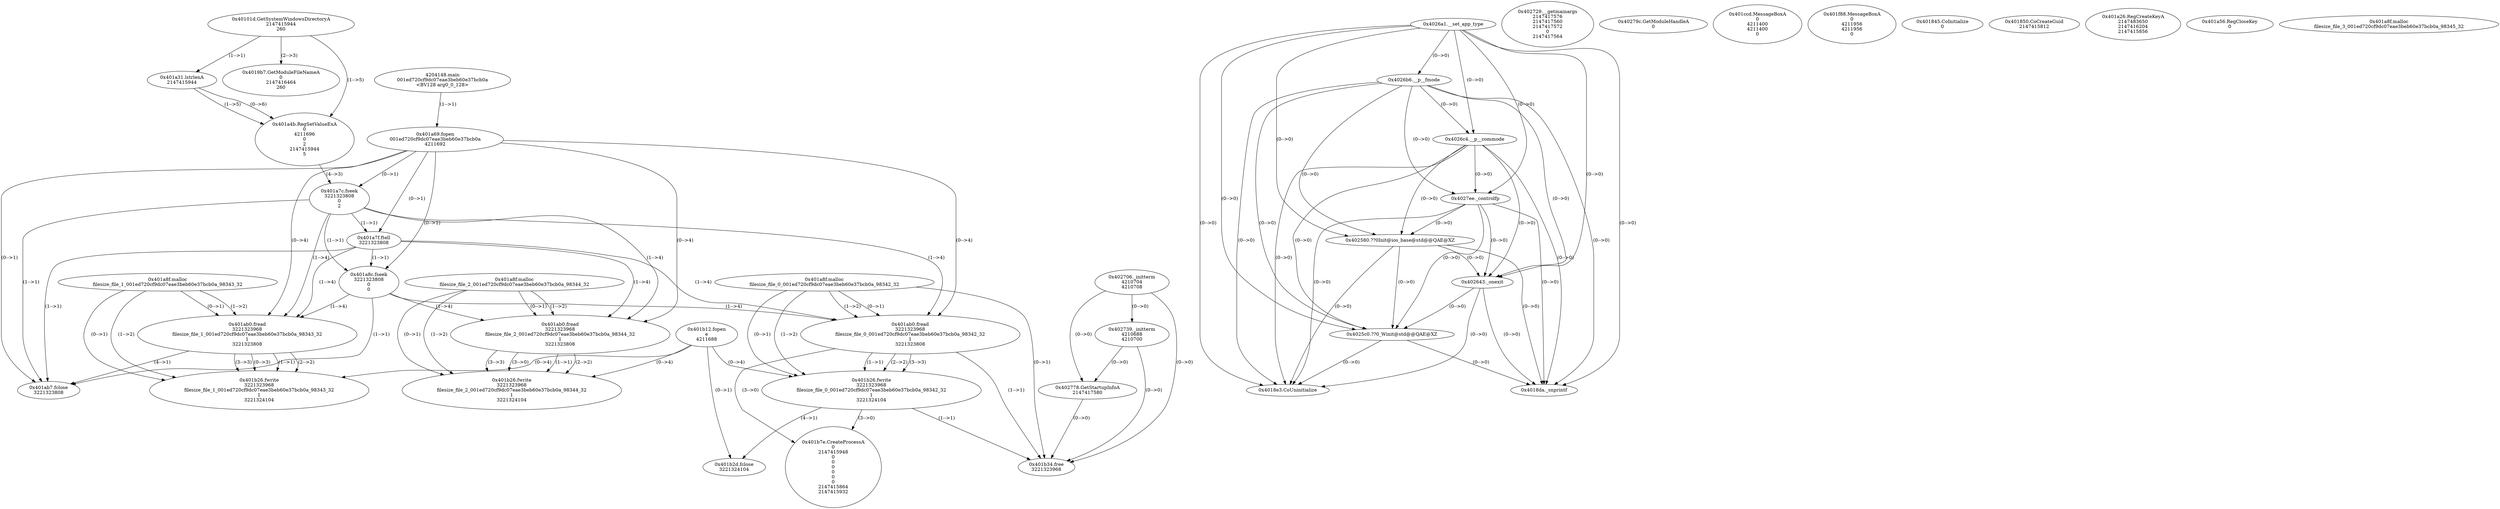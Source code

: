 // Global SCDG with merge call
digraph {
	0 [label="4204148.main
001ed720cf9dc07eae3beb60e37bcb0a
<BV128 arg0_0_128>"]
	1 [label="0x4026a1.__set_app_type
"]
	2 [label="0x4026b6.__p__fmode
"]
	1 -> 2 [label="(0-->0)"]
	3 [label="0x4026c4.__p__commode
"]
	1 -> 3 [label="(0-->0)"]
	2 -> 3 [label="(0-->0)"]
	4 [label="0x4027ee._controlfp
"]
	1 -> 4 [label="(0-->0)"]
	2 -> 4 [label="(0-->0)"]
	3 -> 4 [label="(0-->0)"]
	5 [label="0x402706._initterm
4210704
4210708"]
	6 [label="0x402729.__getmainargs
2147417576
2147417560
2147417572
0
2147417564"]
	7 [label="0x402739._initterm
4210688
4210700"]
	5 -> 7 [label="(0-->0)"]
	8 [label="0x402580.??0Init@ios_base@std@@QAE@XZ
"]
	1 -> 8 [label="(0-->0)"]
	2 -> 8 [label="(0-->0)"]
	3 -> 8 [label="(0-->0)"]
	4 -> 8 [label="(0-->0)"]
	9 [label="0x402643._onexit
"]
	1 -> 9 [label="(0-->0)"]
	2 -> 9 [label="(0-->0)"]
	3 -> 9 [label="(0-->0)"]
	4 -> 9 [label="(0-->0)"]
	8 -> 9 [label="(0-->0)"]
	10 [label="0x4025c0.??0_Winit@std@@QAE@XZ
"]
	1 -> 10 [label="(0-->0)"]
	2 -> 10 [label="(0-->0)"]
	3 -> 10 [label="(0-->0)"]
	4 -> 10 [label="(0-->0)"]
	8 -> 10 [label="(0-->0)"]
	9 -> 10 [label="(0-->0)"]
	11 [label="0x402778.GetStartupInfoA
2147417580"]
	5 -> 11 [label="(0-->0)"]
	7 -> 11 [label="(0-->0)"]
	12 [label="0x40279c.GetModuleHandleA
0"]
	13 [label="0x401ccd.MessageBoxA
0
4211400
4211400
0"]
	14 [label="0x401f88.MessageBoxA
0
4211956
4211956
0"]
	15 [label="0x401845.CoInitialize
0"]
	16 [label="0x401850.CoCreateGuid
2147415812"]
	17 [label="0x4018e3.CoUninitialize
"]
	1 -> 17 [label="(0-->0)"]
	2 -> 17 [label="(0-->0)"]
	3 -> 17 [label="(0-->0)"]
	4 -> 17 [label="(0-->0)"]
	8 -> 17 [label="(0-->0)"]
	9 -> 17 [label="(0-->0)"]
	10 -> 17 [label="(0-->0)"]
	18 [label="0x40101d.GetSystemWindowsDirectoryA
2147415944
260"]
	19 [label="0x4019b7.GetModuleFileNameA
0
2147416464
260"]
	18 -> 19 [label="(2-->3)"]
	20 [label="0x401a26.RegCreateKeyA
2147483650
2147416204
2147415856"]
	21 [label="0x401a31.lstrlenA
2147415944"]
	18 -> 21 [label="(1-->1)"]
	22 [label="0x401a4b.RegSetValueExA
0
4211696
0
2
2147415944
5"]
	18 -> 22 [label="(1-->5)"]
	21 -> 22 [label="(1-->5)"]
	21 -> 22 [label="(0-->6)"]
	23 [label="0x401a56.RegCloseKey
0"]
	24 [label="0x401a69.fopen
001ed720cf9dc07eae3beb60e37bcb0a
4211692"]
	0 -> 24 [label="(1-->1)"]
	25 [label="0x401a7c.fseek
3221323808
0
2"]
	24 -> 25 [label="(0-->1)"]
	22 -> 25 [label="(4-->3)"]
	26 [label="0x401a7f.ftell
3221323808"]
	24 -> 26 [label="(0-->1)"]
	25 -> 26 [label="(1-->1)"]
	27 [label="0x401a8c.fseek
3221323808
0
0"]
	24 -> 27 [label="(0-->1)"]
	25 -> 27 [label="(1-->1)"]
	26 -> 27 [label="(1-->1)"]
	28 [label="0x401a8f.malloc
filesize_file_1_001ed720cf9dc07eae3beb60e37bcb0a_98343_32"]
	29 [label="0x401ab0.fread
3221323968
filesize_file_1_001ed720cf9dc07eae3beb60e37bcb0a_98343_32
1
3221323808"]
	28 -> 29 [label="(0-->1)"]
	28 -> 29 [label="(1-->2)"]
	24 -> 29 [label="(0-->4)"]
	25 -> 29 [label="(1-->4)"]
	26 -> 29 [label="(1-->4)"]
	27 -> 29 [label="(1-->4)"]
	30 [label="0x401ab7.fclose
3221323808"]
	24 -> 30 [label="(0-->1)"]
	25 -> 30 [label="(1-->1)"]
	26 -> 30 [label="(1-->1)"]
	27 -> 30 [label="(1-->1)"]
	29 -> 30 [label="(4-->1)"]
	31 [label="0x401b12.fopen
e
4211688"]
	32 [label="0x401a8f.malloc
filesize_file_0_001ed720cf9dc07eae3beb60e37bcb0a_98342_32"]
	33 [label="0x4018da._snprintf
"]
	1 -> 33 [label="(0-->0)"]
	2 -> 33 [label="(0-->0)"]
	3 -> 33 [label="(0-->0)"]
	4 -> 33 [label="(0-->0)"]
	8 -> 33 [label="(0-->0)"]
	9 -> 33 [label="(0-->0)"]
	10 -> 33 [label="(0-->0)"]
	34 [label="0x401a8f.malloc
filesize_file_2_001ed720cf9dc07eae3beb60e37bcb0a_98344_32"]
	35 [label="0x401a8f.malloc
filesize_file_3_001ed720cf9dc07eae3beb60e37bcb0a_98345_32"]
	36 [label="0x401ab0.fread
3221323968
filesize_file_2_001ed720cf9dc07eae3beb60e37bcb0a_98344_32
1
3221323808"]
	34 -> 36 [label="(0-->1)"]
	34 -> 36 [label="(1-->2)"]
	24 -> 36 [label="(0-->4)"]
	25 -> 36 [label="(1-->4)"]
	26 -> 36 [label="(1-->4)"]
	27 -> 36 [label="(1-->4)"]
	37 [label="0x401ab0.fread
3221323968
filesize_file_0_001ed720cf9dc07eae3beb60e37bcb0a_98342_32
1
3221323808"]
	32 -> 37 [label="(0-->1)"]
	32 -> 37 [label="(1-->2)"]
	24 -> 37 [label="(0-->4)"]
	25 -> 37 [label="(1-->4)"]
	26 -> 37 [label="(1-->4)"]
	27 -> 37 [label="(1-->4)"]
	38 [label="0x401b26.fwrite
3221323968
filesize_file_0_001ed720cf9dc07eae3beb60e37bcb0a_98342_32
1
3221324104"]
	32 -> 38 [label="(0-->1)"]
	37 -> 38 [label="(1-->1)"]
	32 -> 38 [label="(1-->2)"]
	37 -> 38 [label="(2-->2)"]
	37 -> 38 [label="(3-->3)"]
	31 -> 38 [label="(0-->4)"]
	39 [label="0x401b2d.fclose
3221324104"]
	31 -> 39 [label="(0-->1)"]
	38 -> 39 [label="(4-->1)"]
	40 [label="0x401b34.free
3221323968"]
	32 -> 40 [label="(0-->1)"]
	37 -> 40 [label="(1-->1)"]
	38 -> 40 [label="(1-->1)"]
	5 -> 40 [label="(0-->0)"]
	7 -> 40 [label="(0-->0)"]
	11 -> 40 [label="(0-->0)"]
	41 [label="0x401b7e.CreateProcessA
0
2147415948
0
0
0
0
0
0
2147415864
2147415932"]
	37 -> 41 [label="(3-->0)"]
	38 -> 41 [label="(3-->0)"]
	42 [label="0x401b26.fwrite
3221323968
filesize_file_1_001ed720cf9dc07eae3beb60e37bcb0a_98343_32
1
3221324104"]
	28 -> 42 [label="(0-->1)"]
	29 -> 42 [label="(1-->1)"]
	28 -> 42 [label="(1-->2)"]
	29 -> 42 [label="(2-->2)"]
	29 -> 42 [label="(3-->3)"]
	29 -> 42 [label="(0-->3)"]
	31 -> 42 [label="(0-->4)"]
	43 [label="0x401b26.fwrite
3221323968
filesize_file_2_001ed720cf9dc07eae3beb60e37bcb0a_98344_32
1
3221324104"]
	34 -> 43 [label="(0-->1)"]
	36 -> 43 [label="(1-->1)"]
	34 -> 43 [label="(1-->2)"]
	36 -> 43 [label="(2-->2)"]
	36 -> 43 [label="(3-->3)"]
	31 -> 43 [label="(0-->4)"]
	36 -> 43 [label="(3-->0)"]
}
